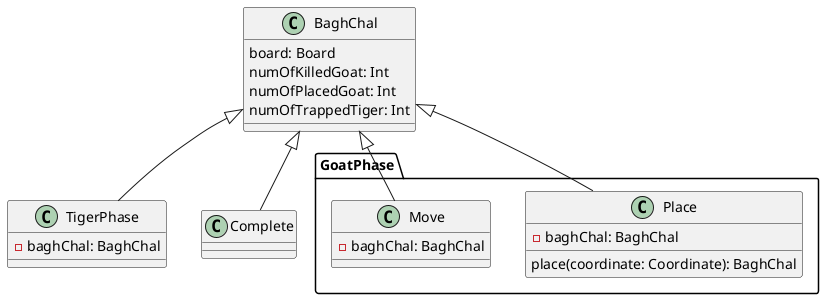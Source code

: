 @startuml

class BaghChal {
  board: Board
  numOfKilledGoat: Int
  numOfPlacedGoat: Int
  numOfTrappedTiger: Int
}

class GoatPhase.Place {
  -baghChal: BaghChal
  place(coordinate: Coordinate): BaghChal
}
BaghChal <|-- GoatPhase.Place

class GoatPhase.Move {
  -baghChal: BaghChal
}
BaghChal <|-- GoatPhase.Move

class TigerPhase {
  -baghChal: BaghChal
}
BaghChal <|-- TigerPhase

class Complete
BaghChal <|-- Complete

@enduml